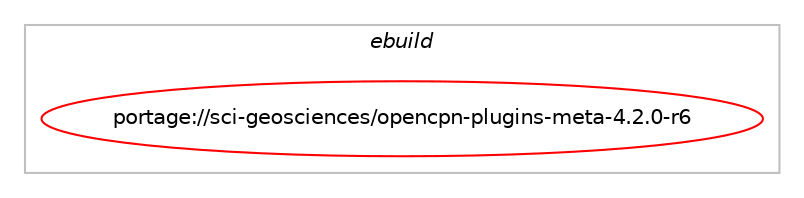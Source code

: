 digraph prolog {

# *************
# Graph options
# *************

newrank=true;
concentrate=true;
compound=true;
graph [rankdir=LR,fontname=Helvetica,fontsize=10,ranksep=1.5];#, ranksep=2.5, nodesep=0.2];
edge  [arrowhead=vee];
node  [fontname=Helvetica,fontsize=10];

# **********
# The ebuild
# **********

subgraph cluster_leftcol {
color=gray;
label=<<i>ebuild</i>>;
id [label="portage://sci-geosciences/opencpn-plugins-meta-4.2.0-r6", color=red, width=4, href="../sci-geosciences/opencpn-plugins-meta-4.2.0-r6.svg"];
}

# ****************
# The dependencies
# ****************

subgraph cluster_midcol {
color=gray;
label=<<i>dependencies</i>>;
subgraph cluster_compile {
fillcolor="#eeeeee";
style=filled;
label=<<i>compile</i>>;
}
subgraph cluster_compileandrun {
fillcolor="#eeeeee";
style=filled;
label=<<i>compile and run</i>>;
}
subgraph cluster_run {
fillcolor="#eeeeee";
style=filled;
label=<<i>run</i>>;
# *** BEGIN UNKNOWN DEPENDENCY TYPE (TODO) ***
# id -> equal(package_dependency(portage://sci-geosciences/opencpn-plugins-meta-4.2.0-r6,run,no,sci-geosciences,opencpn,greaterequal,[4.2.0,,,4.2.0],[],[]))
# *** END UNKNOWN DEPENDENCY TYPE (TODO) ***

# *** BEGIN UNKNOWN DEPENDENCY TYPE (TODO) ***
# id -> equal(package_dependency(portage://sci-geosciences/opencpn-plugins-meta-4.2.0-r6,run,no,sci-geosciences,opencpn-plugin-climatology,greaterequal,[1.0.20180316,,,1.0.20180316],[],[]))
# *** END UNKNOWN DEPENDENCY TYPE (TODO) ***

# *** BEGIN UNKNOWN DEPENDENCY TYPE (TODO) ***
# id -> equal(package_dependency(portage://sci-geosciences/opencpn-plugins-meta-4.2.0-r6,run,no,sci-geosciences,opencpn-plugin-dr,greaterequal,[1.1,,,1.1],[],[]))
# *** END UNKNOWN DEPENDENCY TYPE (TODO) ***

# *** BEGIN UNKNOWN DEPENDENCY TYPE (TODO) ***
# id -> equal(package_dependency(portage://sci-geosciences/opencpn-plugins-meta-4.2.0-r6,run,no,sci-geosciences,opencpn-plugin-findit,greaterequal,[1.2.12.0,,,1.2.12.0],[],[]))
# *** END UNKNOWN DEPENDENCY TYPE (TODO) ***

# *** BEGIN UNKNOWN DEPENDENCY TYPE (TODO) ***
# id -> equal(package_dependency(portage://sci-geosciences/opencpn-plugins-meta-4.2.0-r6,run,no,sci-geosciences,opencpn-plugin-gxradar,greaterequal,[1.1,,,1.1],[],[]))
# *** END UNKNOWN DEPENDENCY TYPE (TODO) ***

# *** BEGIN UNKNOWN DEPENDENCY TYPE (TODO) ***
# id -> equal(package_dependency(portage://sci-geosciences/opencpn-plugins-meta-4.2.0-r6,run,no,sci-geosciences,opencpn-plugin-iacfleet,greaterequal,[0.8,,,0.8],[],[]))
# *** END UNKNOWN DEPENDENCY TYPE (TODO) ***

# *** BEGIN UNKNOWN DEPENDENCY TYPE (TODO) ***
# id -> equal(package_dependency(portage://sci-geosciences/opencpn-plugins-meta-4.2.0-r6,run,no,sci-geosciences,opencpn-plugin-launcher,greaterequal,[1.1,,,1.1],[],[]))
# *** END UNKNOWN DEPENDENCY TYPE (TODO) ***

# *** BEGIN UNKNOWN DEPENDENCY TYPE (TODO) ***
# id -> equal(package_dependency(portage://sci-geosciences/opencpn-plugins-meta-4.2.0-r6,run,no,sci-geosciences,opencpn-plugin-logbookkonni,greaterequal,[1.4.22.0,,,1.4.22.0],[],[]))
# *** END UNKNOWN DEPENDENCY TYPE (TODO) ***

# *** BEGIN UNKNOWN DEPENDENCY TYPE (TODO) ***
# id -> equal(package_dependency(portage://sci-geosciences/opencpn-plugins-meta-4.2.0-r6,run,no,sci-geosciences,opencpn-plugin-objsearch,greaterequal,[0.7,,,0.7],[],[]))
# *** END UNKNOWN DEPENDENCY TYPE (TODO) ***

# *** BEGIN UNKNOWN DEPENDENCY TYPE (TODO) ***
# id -> equal(package_dependency(portage://sci-geosciences/opencpn-plugins-meta-4.2.0-r6,run,no,sci-geosciences,opencpn-plugin-ocpn_draw,greaterequal,[1.0.12,,,1.0.12],[],[]))
# *** END UNKNOWN DEPENDENCY TYPE (TODO) ***

# *** BEGIN UNKNOWN DEPENDENCY TYPE (TODO) ***
# id -> equal(package_dependency(portage://sci-geosciences/opencpn-plugins-meta-4.2.0-r6,run,no,sci-geosciences,opencpn-plugin-ocpndebugger,greaterequal,[1.2,,,1.2],[],[]))
# *** END UNKNOWN DEPENDENCY TYPE (TODO) ***

# *** BEGIN UNKNOWN DEPENDENCY TYPE (TODO) ***
# id -> equal(package_dependency(portage://sci-geosciences/opencpn-plugins-meta-4.2.0-r6,run,no,sci-geosciences,opencpn-plugin-oesenc,greaterequal,[1.6.0,,,1.6.0],[],[]))
# *** END UNKNOWN DEPENDENCY TYPE (TODO) ***

# *** BEGIN UNKNOWN DEPENDENCY TYPE (TODO) ***
# id -> equal(package_dependency(portage://sci-geosciences/opencpn-plugins-meta-4.2.0-r6,run,no,sci-geosciences,opencpn-plugin-otcurrent,greaterequal,[1.2,,,1.2],[],[]))
# *** END UNKNOWN DEPENDENCY TYPE (TODO) ***

# *** BEGIN UNKNOWN DEPENDENCY TYPE (TODO) ***
# id -> equal(package_dependency(portage://sci-geosciences/opencpn-plugins-meta-4.2.0-r6,run,no,sci-geosciences,opencpn-plugin-polar,greaterequal,[1.1007,,,1.1007],[],[]))
# *** END UNKNOWN DEPENDENCY TYPE (TODO) ***

# *** BEGIN UNKNOWN DEPENDENCY TYPE (TODO) ***
# id -> equal(package_dependency(portage://sci-geosciences/opencpn-plugins-meta-4.2.0-r6,run,no,sci-geosciences,opencpn-plugin-radar,greaterequal,[0.98,,,0.98],[],[]))
# *** END UNKNOWN DEPENDENCY TYPE (TODO) ***

# *** BEGIN UNKNOWN DEPENDENCY TYPE (TODO) ***
# id -> equal(package_dependency(portage://sci-geosciences/opencpn-plugins-meta-4.2.0-r6,run,no,sci-geosciences,opencpn-plugin-route,greaterequal,[1.2,,,1.2],[],[]))
# *** END UNKNOWN DEPENDENCY TYPE (TODO) ***

# *** BEGIN UNKNOWN DEPENDENCY TYPE (TODO) ***
# id -> equal(package_dependency(portage://sci-geosciences/opencpn-plugins-meta-4.2.0-r6,run,no,sci-geosciences,opencpn-plugin-squiddio,greaterequal,[0.7,,,0.7],[],[]))
# *** END UNKNOWN DEPENDENCY TYPE (TODO) ***

# *** BEGIN UNKNOWN DEPENDENCY TYPE (TODO) ***
# id -> equal(package_dependency(portage://sci-geosciences/opencpn-plugins-meta-4.2.0-r6,run,no,sci-geosciences,opencpn-plugin-statusbar,greaterequal,[0.5.20180316,,,0.5.20180316],[],[]))
# *** END UNKNOWN DEPENDENCY TYPE (TODO) ***

# *** BEGIN UNKNOWN DEPENDENCY TYPE (TODO) ***
# id -> equal(package_dependency(portage://sci-geosciences/opencpn-plugins-meta-4.2.0-r6,run,no,sci-geosciences,opencpn-plugin-watchdog,greaterequal,[1.9.051,,,1.9.051],[],[]))
# *** END UNKNOWN DEPENDENCY TYPE (TODO) ***

# *** BEGIN UNKNOWN DEPENDENCY TYPE (TODO) ***
# id -> equal(package_dependency(portage://sci-geosciences/opencpn-plugins-meta-4.2.0-r6,run,no,sci-geosciences,opencpn-plugin-weather_routing,greaterequal,[1.10.1,,,1.10.1],[],[]))
# *** END UNKNOWN DEPENDENCY TYPE (TODO) ***

# *** BEGIN UNKNOWN DEPENDENCY TYPE (TODO) ***
# id -> equal(package_dependency(portage://sci-geosciences/opencpn-plugins-meta-4.2.0-r6,run,no,sci-geosciences,opencpn-plugin-weatherfax,greaterequal,[1.3.20180316,,,1.3.20180316],[],[]))
# *** END UNKNOWN DEPENDENCY TYPE (TODO) ***

}
}

# **************
# The candidates
# **************

subgraph cluster_choices {
rank=same;
color=gray;
label=<<i>candidates</i>>;

}

}
